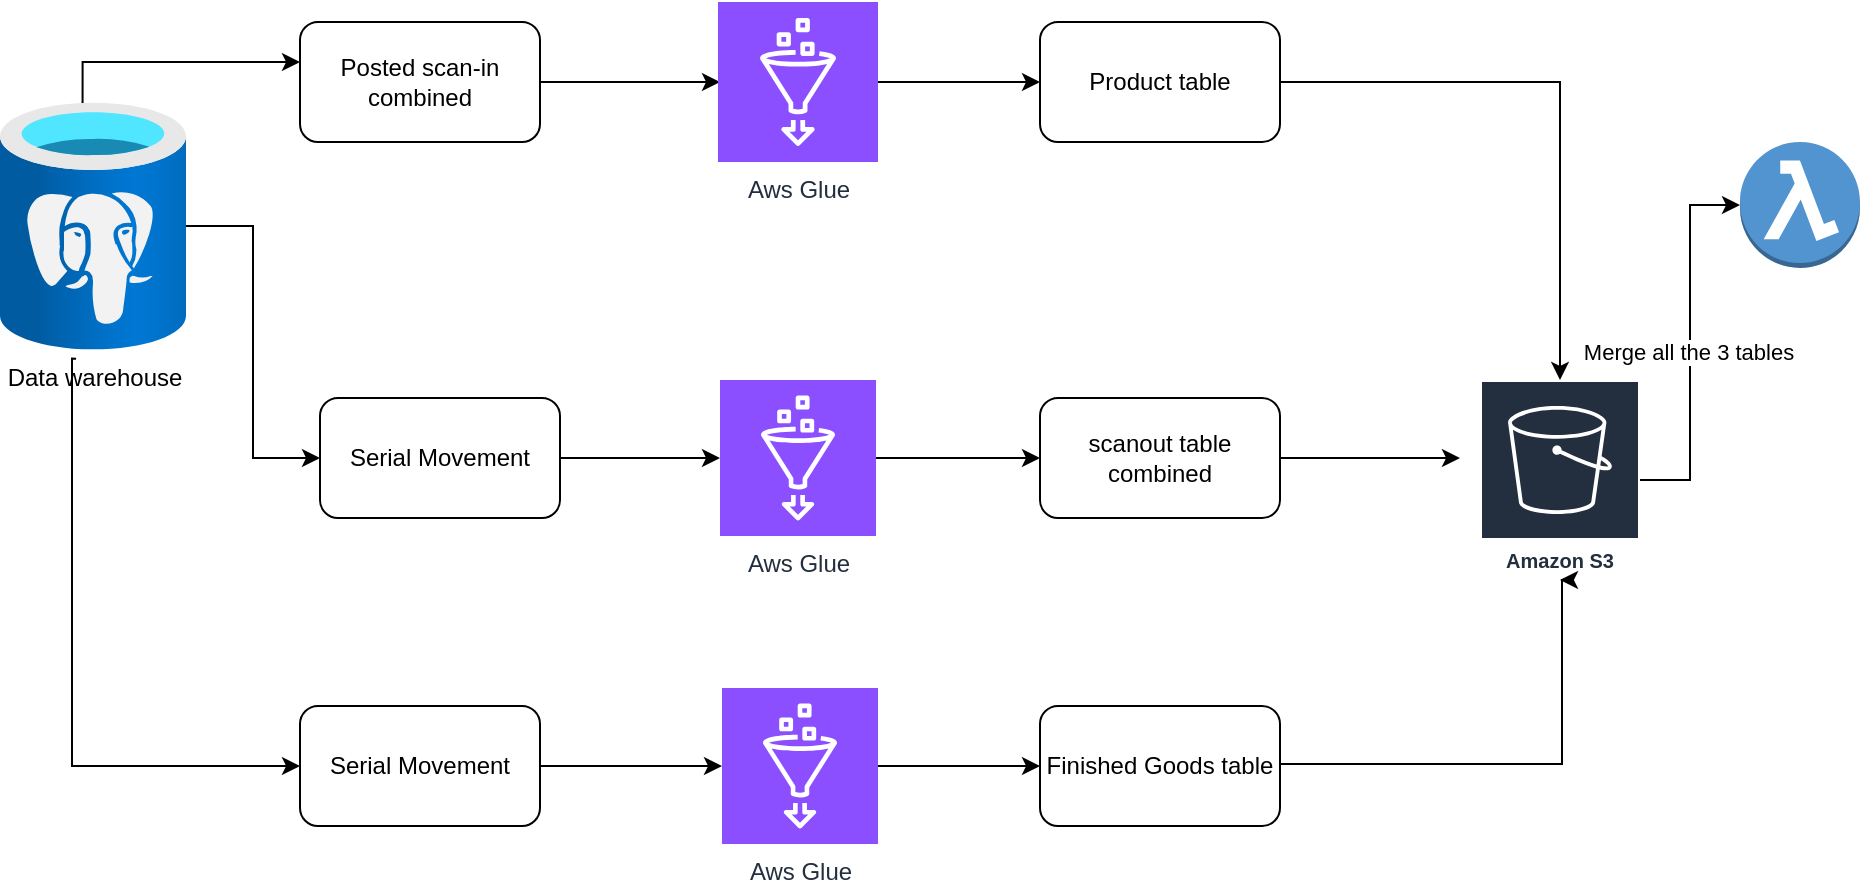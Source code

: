 <mxfile version="24.5.2" type="github">
  <diagram name="Page-1" id="iZcKI4B3J8yrRd7xRlpH">
    <mxGraphModel dx="1034" dy="2147" grid="1" gridSize="10" guides="1" tooltips="1" connect="1" arrows="1" fold="1" page="1" pageScale="1" pageWidth="1169" pageHeight="1654" math="0" shadow="0">
      <root>
        <mxCell id="0" />
        <mxCell id="1" parent="0" />
        <mxCell id="jsC2yVKV6_jI0NT67JG1-1" value="Amazon S3" style="sketch=0;outlineConnect=0;fontColor=#232F3E;gradientColor=none;strokeColor=#ffffff;fillColor=#232F3E;dashed=0;verticalLabelPosition=middle;verticalAlign=bottom;align=center;html=1;whiteSpace=wrap;fontSize=10;fontStyle=1;spacing=3;shape=mxgraph.aws4.productIcon;prIcon=mxgraph.aws4.s3;" parent="1" vertex="1">
          <mxGeometry x="820" y="-331" width="80" height="100" as="geometry" />
        </mxCell>
        <mxCell id="jsC2yVKV6_jI0NT67JG1-4" style="edgeStyle=orthogonalEdgeStyle;rounded=0;orthogonalLoop=1;jettySize=auto;html=1;exitX=0.444;exitY=0.005;exitDx=0;exitDy=0;exitPerimeter=0;" parent="1" source="jsC2yVKV6_jI0NT67JG1-2" edge="1">
          <mxGeometry relative="1" as="geometry">
            <mxPoint x="230" y="-490" as="targetPoint" />
            <Array as="points">
              <mxPoint x="121" y="-490" />
            </Array>
          </mxGeometry>
        </mxCell>
        <mxCell id="jsC2yVKV6_jI0NT67JG1-6" style="edgeStyle=orthogonalEdgeStyle;rounded=0;orthogonalLoop=1;jettySize=auto;html=1;entryX=0;entryY=0.5;entryDx=0;entryDy=0;" parent="1" source="jsC2yVKV6_jI0NT67JG1-2" target="jsC2yVKV6_jI0NT67JG1-8" edge="1">
          <mxGeometry relative="1" as="geometry">
            <mxPoint x="127" y="-240" as="targetPoint" />
          </mxGeometry>
        </mxCell>
        <mxCell id="jsC2yVKV6_jI0NT67JG1-2" value="Data warehouse" style="image;aspect=fixed;html=1;points=[];align=center;fontSize=12;image=img/lib/azure2/databases/Azure_Database_PostgreSQL_Server.svg;" parent="1" vertex="1">
          <mxGeometry x="80" y="-470" width="93" height="124" as="geometry" />
        </mxCell>
        <mxCell id="jsC2yVKV6_jI0NT67JG1-7" value="Posted scan-in combined" style="rounded=1;whiteSpace=wrap;html=1;" parent="1" vertex="1">
          <mxGeometry x="230" y="-510" width="120" height="60" as="geometry" />
        </mxCell>
        <mxCell id="jsC2yVKV6_jI0NT67JG1-8" value="Serial Movement" style="rounded=1;whiteSpace=wrap;html=1;" parent="1" vertex="1">
          <mxGeometry x="240" y="-322" width="120" height="60" as="geometry" />
        </mxCell>
        <mxCell id="n6cRhEiikm48OAnWci3R-10" style="edgeStyle=orthogonalEdgeStyle;rounded=0;orthogonalLoop=1;jettySize=auto;html=1;exitX=1;exitY=0.5;exitDx=0;exitDy=0;exitPerimeter=0;" parent="1" source="jsC2yVKV6_jI0NT67JG1-9" edge="1">
          <mxGeometry relative="1" as="geometry">
            <mxPoint x="600" y="-292" as="targetPoint" />
          </mxGeometry>
        </mxCell>
        <mxCell id="jsC2yVKV6_jI0NT67JG1-9" value="Aws Glue" style="sketch=0;points=[[0,0,0],[0.25,0,0],[0.5,0,0],[0.75,0,0],[1,0,0],[0,1,0],[0.25,1,0],[0.5,1,0],[0.75,1,0],[1,1,0],[0,0.25,0],[0,0.5,0],[0,0.75,0],[1,0.25,0],[1,0.5,0],[1,0.75,0]];outlineConnect=0;fontColor=#232F3E;fillColor=#8C4FFF;strokeColor=#ffffff;dashed=0;verticalLabelPosition=bottom;verticalAlign=top;align=center;html=1;fontSize=12;fontStyle=0;aspect=fixed;shape=mxgraph.aws4.resourceIcon;resIcon=mxgraph.aws4.glue;" parent="1" vertex="1">
          <mxGeometry x="440" y="-331" width="78" height="78" as="geometry" />
        </mxCell>
        <mxCell id="jsC2yVKV6_jI0NT67JG1-10" style="edgeStyle=orthogonalEdgeStyle;rounded=0;orthogonalLoop=1;jettySize=auto;html=1;" parent="1" source="jsC2yVKV6_jI0NT67JG1-7" edge="1">
          <mxGeometry relative="1" as="geometry">
            <mxPoint x="440" y="-480" as="targetPoint" />
          </mxGeometry>
        </mxCell>
        <mxCell id="n6cRhEiikm48OAnWci3R-11" style="edgeStyle=orthogonalEdgeStyle;rounded=0;orthogonalLoop=1;jettySize=auto;html=1;exitX=1;exitY=0.5;exitDx=0;exitDy=0;exitPerimeter=0;" parent="1" source="jsC2yVKV6_jI0NT67JG1-11" edge="1">
          <mxGeometry relative="1" as="geometry">
            <mxPoint x="600" y="-480" as="targetPoint" />
          </mxGeometry>
        </mxCell>
        <mxCell id="jsC2yVKV6_jI0NT67JG1-11" value="Aws Glue" style="sketch=0;points=[[0,0,0],[0.25,0,0],[0.5,0,0],[0.75,0,0],[1,0,0],[0,1,0],[0.25,1,0],[0.5,1,0],[0.75,1,0],[1,1,0],[0,0.25,0],[0,0.5,0],[0,0.75,0],[1,0.25,0],[1,0.5,0],[1,0.75,0]];outlineConnect=0;fontColor=#232F3E;fillColor=#8C4FFF;strokeColor=#ffffff;dashed=0;verticalLabelPosition=bottom;verticalAlign=top;align=center;html=1;fontSize=12;fontStyle=0;aspect=fixed;shape=mxgraph.aws4.resourceIcon;resIcon=mxgraph.aws4.glue;" parent="1" vertex="1">
          <mxGeometry x="439" y="-520" width="80" height="80" as="geometry" />
        </mxCell>
        <mxCell id="n6cRhEiikm48OAnWci3R-1" style="edgeStyle=orthogonalEdgeStyle;rounded=0;orthogonalLoop=1;jettySize=auto;html=1;entryX=0;entryY=0.5;entryDx=0;entryDy=0;exitX=0.409;exitY=1.035;exitDx=0;exitDy=0;exitPerimeter=0;" parent="1" source="jsC2yVKV6_jI0NT67JG1-2" target="n6cRhEiikm48OAnWci3R-3" edge="1">
          <mxGeometry relative="1" as="geometry">
            <mxPoint x="127" y="-88" as="targetPoint" />
            <mxPoint x="116" y="-330" as="sourcePoint" />
            <Array as="points">
              <mxPoint x="116" y="-342" />
              <mxPoint x="116" y="-138" />
            </Array>
          </mxGeometry>
        </mxCell>
        <mxCell id="n6cRhEiikm48OAnWci3R-3" value="Serial Movement" style="rounded=1;whiteSpace=wrap;html=1;" parent="1" vertex="1">
          <mxGeometry x="230" y="-168" width="120" height="60" as="geometry" />
        </mxCell>
        <mxCell id="n6cRhEiikm48OAnWci3R-9" style="edgeStyle=orthogonalEdgeStyle;rounded=0;orthogonalLoop=1;jettySize=auto;html=1;exitX=1;exitY=0.5;exitDx=0;exitDy=0;exitPerimeter=0;entryX=0;entryY=0.5;entryDx=0;entryDy=0;" parent="1" source="n6cRhEiikm48OAnWci3R-4" target="n6cRhEiikm48OAnWci3R-5" edge="1">
          <mxGeometry relative="1" as="geometry">
            <mxPoint x="590" y="-138" as="targetPoint" />
          </mxGeometry>
        </mxCell>
        <mxCell id="n6cRhEiikm48OAnWci3R-4" value="Aws Glue" style="sketch=0;points=[[0,0,0],[0.25,0,0],[0.5,0,0],[0.75,0,0],[1,0,0],[0,1,0],[0.25,1,0],[0.5,1,0],[0.75,1,0],[1,1,0],[0,0.25,0],[0,0.5,0],[0,0.75,0],[1,0.25,0],[1,0.5,0],[1,0.75,0]];outlineConnect=0;fontColor=#232F3E;fillColor=#8C4FFF;strokeColor=#ffffff;dashed=0;verticalLabelPosition=bottom;verticalAlign=top;align=center;html=1;fontSize=12;fontStyle=0;aspect=fixed;shape=mxgraph.aws4.resourceIcon;resIcon=mxgraph.aws4.glue;" parent="1" vertex="1">
          <mxGeometry x="441" y="-177" width="78" height="78" as="geometry" />
        </mxCell>
        <mxCell id="n6cRhEiikm48OAnWci3R-16" style="edgeStyle=orthogonalEdgeStyle;rounded=0;orthogonalLoop=1;jettySize=auto;html=1;" parent="1" edge="1">
          <mxGeometry relative="1" as="geometry">
            <mxPoint x="860" y="-231" as="targetPoint" />
            <mxPoint x="710" y="-139" as="sourcePoint" />
            <Array as="points">
              <mxPoint x="861" y="-139" />
            </Array>
          </mxGeometry>
        </mxCell>
        <mxCell id="n6cRhEiikm48OAnWci3R-5" value="Finished Goods table" style="rounded=1;whiteSpace=wrap;html=1;" parent="1" vertex="1">
          <mxGeometry x="600" y="-168" width="120" height="60" as="geometry" />
        </mxCell>
        <mxCell id="n6cRhEiikm48OAnWci3R-6" style="edgeStyle=orthogonalEdgeStyle;rounded=0;orthogonalLoop=1;jettySize=auto;html=1;exitX=1;exitY=0.5;exitDx=0;exitDy=0;entryX=0;entryY=0.5;entryDx=0;entryDy=0;entryPerimeter=0;" parent="1" source="n6cRhEiikm48OAnWci3R-3" target="n6cRhEiikm48OAnWci3R-4" edge="1">
          <mxGeometry relative="1" as="geometry" />
        </mxCell>
        <mxCell id="n6cRhEiikm48OAnWci3R-8" style="edgeStyle=orthogonalEdgeStyle;rounded=0;orthogonalLoop=1;jettySize=auto;html=1;exitX=1;exitY=0.5;exitDx=0;exitDy=0;entryX=0;entryY=0.5;entryDx=0;entryDy=0;entryPerimeter=0;" parent="1" source="jsC2yVKV6_jI0NT67JG1-8" target="jsC2yVKV6_jI0NT67JG1-9" edge="1">
          <mxGeometry relative="1" as="geometry" />
        </mxCell>
        <mxCell id="n6cRhEiikm48OAnWci3R-15" style="edgeStyle=orthogonalEdgeStyle;rounded=0;orthogonalLoop=1;jettySize=auto;html=1;exitX=1;exitY=0.5;exitDx=0;exitDy=0;" parent="1" source="n6cRhEiikm48OAnWci3R-12" edge="1">
          <mxGeometry relative="1" as="geometry">
            <mxPoint x="810" y="-292" as="targetPoint" />
          </mxGeometry>
        </mxCell>
        <mxCell id="n6cRhEiikm48OAnWci3R-12" value="scanout table combined" style="rounded=1;whiteSpace=wrap;html=1;" parent="1" vertex="1">
          <mxGeometry x="600" y="-322" width="120" height="60" as="geometry" />
        </mxCell>
        <mxCell id="n6cRhEiikm48OAnWci3R-14" style="edgeStyle=orthogonalEdgeStyle;rounded=0;orthogonalLoop=1;jettySize=auto;html=1;exitX=1;exitY=0.5;exitDx=0;exitDy=0;" parent="1" source="n6cRhEiikm48OAnWci3R-13" edge="1" target="jsC2yVKV6_jI0NT67JG1-1">
          <mxGeometry relative="1" as="geometry">
            <mxPoint x="860" y="-350" as="targetPoint" />
          </mxGeometry>
        </mxCell>
        <mxCell id="n6cRhEiikm48OAnWci3R-13" value="Product table" style="rounded=1;whiteSpace=wrap;html=1;" parent="1" vertex="1">
          <mxGeometry x="600" y="-510" width="120" height="60" as="geometry" />
        </mxCell>
        <mxCell id="XFNl7B4toXM3GKOzUbXC-1" value="" style="outlineConnect=0;dashed=0;verticalLabelPosition=bottom;verticalAlign=top;align=center;html=1;shape=mxgraph.aws3.lambda_function;fillColor=#5294CF;gradientColor=none;" vertex="1" parent="1">
          <mxGeometry x="950" y="-450" width="60" height="63" as="geometry" />
        </mxCell>
        <mxCell id="XFNl7B4toXM3GKOzUbXC-2" style="edgeStyle=orthogonalEdgeStyle;rounded=0;orthogonalLoop=1;jettySize=auto;html=1;entryX=0;entryY=0.5;entryDx=0;entryDy=0;entryPerimeter=0;" edge="1" parent="1" source="jsC2yVKV6_jI0NT67JG1-1" target="XFNl7B4toXM3GKOzUbXC-1">
          <mxGeometry relative="1" as="geometry" />
        </mxCell>
        <mxCell id="XFNl7B4toXM3GKOzUbXC-3" value="Merge all the 3 tables" style="edgeLabel;html=1;align=center;verticalAlign=middle;resizable=0;points=[];" vertex="1" connectable="0" parent="XFNl7B4toXM3GKOzUbXC-2">
          <mxGeometry x="-0.214" y="1" relative="1" as="geometry">
            <mxPoint y="-16" as="offset" />
          </mxGeometry>
        </mxCell>
      </root>
    </mxGraphModel>
  </diagram>
</mxfile>
